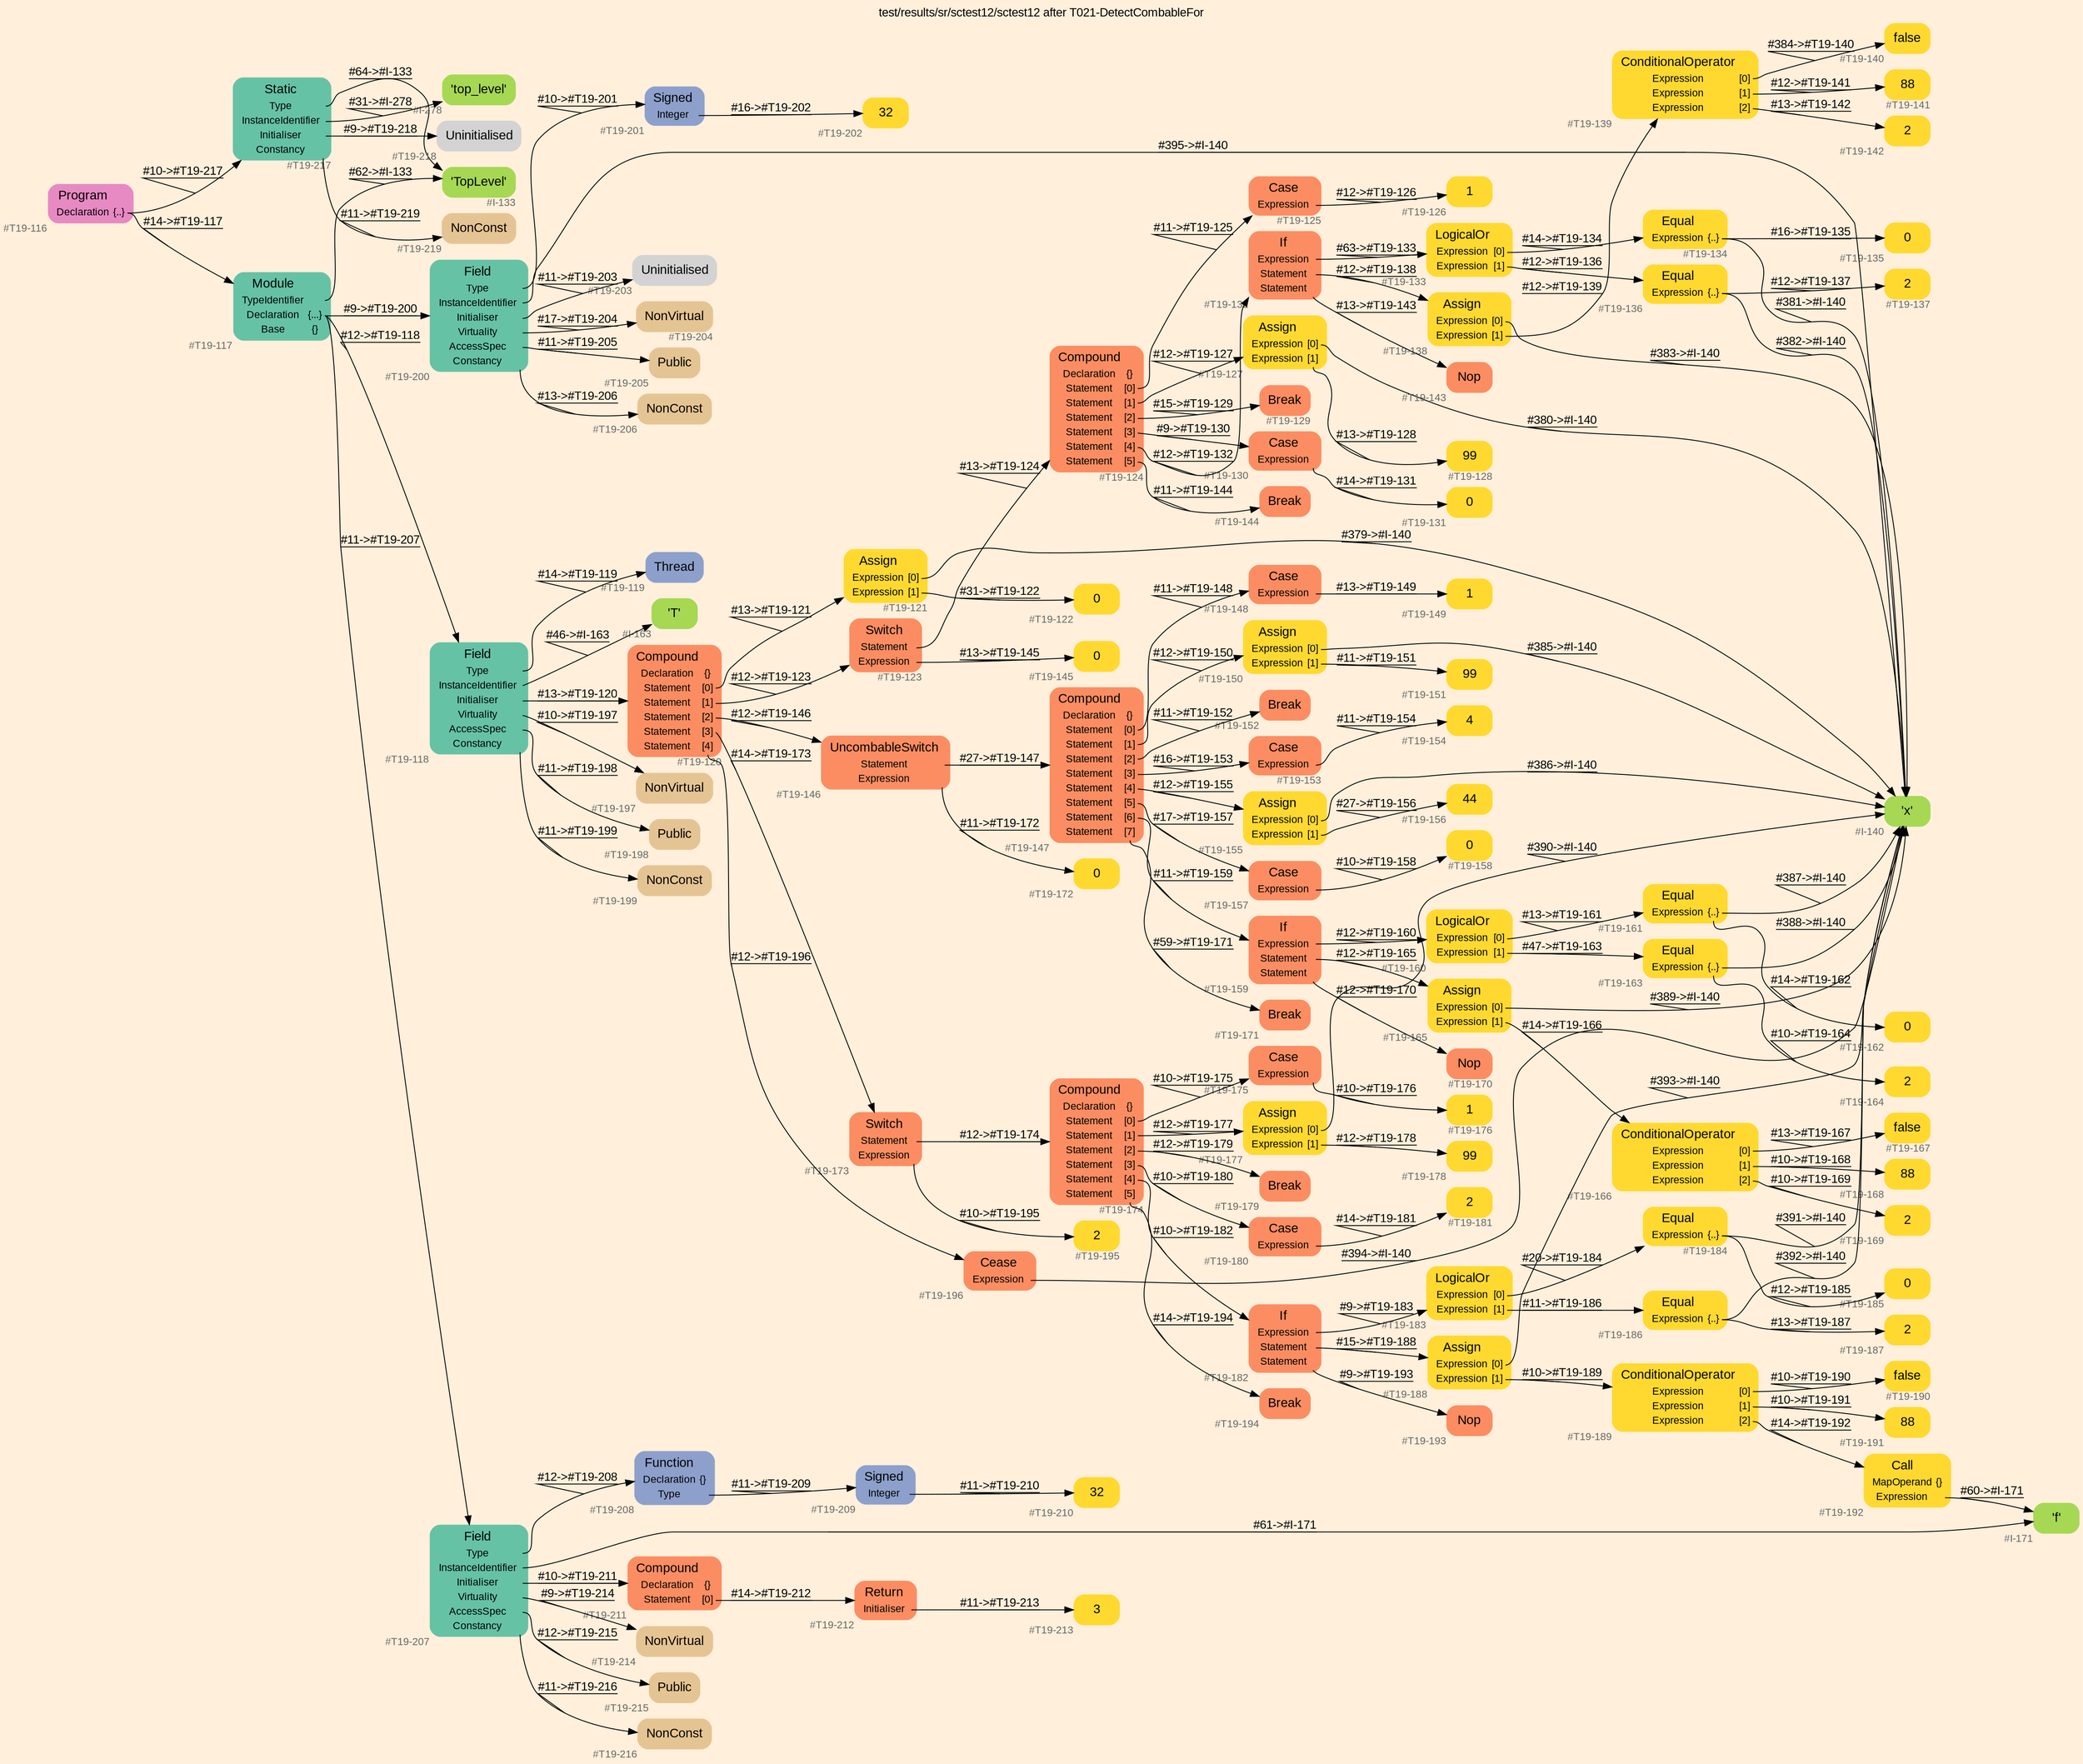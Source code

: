 digraph "test/results/sr/sctest12/sctest12 after T021-DetectCombableFor" {
label = "test/results/sr/sctest12/sctest12 after T021-DetectCombableFor"
labelloc = t
graph [
    rankdir = "LR"
    ranksep = 0.3
    bgcolor = antiquewhite1
    color = black
    fontcolor = black
    fontname = "Arial"
];
node [
    fontname = "Arial"
];
edge [
    fontname = "Arial"
];

// -------------------- node figure --------------------
// -------- block #T19-116 ----------
"#T19-116" [
    fillcolor = "/set28/4"
    xlabel = "#T19-116"
    fontsize = "12"
    fontcolor = grey40
    shape = "plaintext"
    label = <<TABLE BORDER="0" CELLBORDER="0" CELLSPACING="0">
     <TR><TD><FONT COLOR="black" POINT-SIZE="15">Program</FONT></TD></TR>
     <TR><TD><FONT COLOR="black" POINT-SIZE="12">Declaration</FONT></TD><TD PORT="port0"><FONT COLOR="black" POINT-SIZE="12">{..}</FONT></TD></TR>
    </TABLE>>
    style = "rounded,filled"
];

// -------- block #T19-117 ----------
"#T19-117" [
    fillcolor = "/set28/1"
    xlabel = "#T19-117"
    fontsize = "12"
    fontcolor = grey40
    shape = "plaintext"
    label = <<TABLE BORDER="0" CELLBORDER="0" CELLSPACING="0">
     <TR><TD><FONT COLOR="black" POINT-SIZE="15">Module</FONT></TD></TR>
     <TR><TD><FONT COLOR="black" POINT-SIZE="12">TypeIdentifier</FONT></TD><TD PORT="port0"></TD></TR>
     <TR><TD><FONT COLOR="black" POINT-SIZE="12">Declaration</FONT></TD><TD PORT="port1"><FONT COLOR="black" POINT-SIZE="12">{...}</FONT></TD></TR>
     <TR><TD><FONT COLOR="black" POINT-SIZE="12">Base</FONT></TD><TD PORT="port2"><FONT COLOR="black" POINT-SIZE="12">{}</FONT></TD></TR>
    </TABLE>>
    style = "rounded,filled"
];

// -------- block #I-133 ----------
"#I-133" [
    fillcolor = "/set28/5"
    xlabel = "#I-133"
    fontsize = "12"
    fontcolor = grey40
    shape = "plaintext"
    label = <<TABLE BORDER="0" CELLBORDER="0" CELLSPACING="0">
     <TR><TD><FONT COLOR="black" POINT-SIZE="15">'TopLevel'</FONT></TD></TR>
    </TABLE>>
    style = "rounded,filled"
];

// -------- block #T19-118 ----------
"#T19-118" [
    fillcolor = "/set28/1"
    xlabel = "#T19-118"
    fontsize = "12"
    fontcolor = grey40
    shape = "plaintext"
    label = <<TABLE BORDER="0" CELLBORDER="0" CELLSPACING="0">
     <TR><TD><FONT COLOR="black" POINT-SIZE="15">Field</FONT></TD></TR>
     <TR><TD><FONT COLOR="black" POINT-SIZE="12">Type</FONT></TD><TD PORT="port0"></TD></TR>
     <TR><TD><FONT COLOR="black" POINT-SIZE="12">InstanceIdentifier</FONT></TD><TD PORT="port1"></TD></TR>
     <TR><TD><FONT COLOR="black" POINT-SIZE="12">Initialiser</FONT></TD><TD PORT="port2"></TD></TR>
     <TR><TD><FONT COLOR="black" POINT-SIZE="12">Virtuality</FONT></TD><TD PORT="port3"></TD></TR>
     <TR><TD><FONT COLOR="black" POINT-SIZE="12">AccessSpec</FONT></TD><TD PORT="port4"></TD></TR>
     <TR><TD><FONT COLOR="black" POINT-SIZE="12">Constancy</FONT></TD><TD PORT="port5"></TD></TR>
    </TABLE>>
    style = "rounded,filled"
];

// -------- block #T19-119 ----------
"#T19-119" [
    fillcolor = "/set28/3"
    xlabel = "#T19-119"
    fontsize = "12"
    fontcolor = grey40
    shape = "plaintext"
    label = <<TABLE BORDER="0" CELLBORDER="0" CELLSPACING="0">
     <TR><TD><FONT COLOR="black" POINT-SIZE="15">Thread</FONT></TD></TR>
    </TABLE>>
    style = "rounded,filled"
];

// -------- block #I-163 ----------
"#I-163" [
    fillcolor = "/set28/5"
    xlabel = "#I-163"
    fontsize = "12"
    fontcolor = grey40
    shape = "plaintext"
    label = <<TABLE BORDER="0" CELLBORDER="0" CELLSPACING="0">
     <TR><TD><FONT COLOR="black" POINT-SIZE="15">'T'</FONT></TD></TR>
    </TABLE>>
    style = "rounded,filled"
];

// -------- block #T19-120 ----------
"#T19-120" [
    fillcolor = "/set28/2"
    xlabel = "#T19-120"
    fontsize = "12"
    fontcolor = grey40
    shape = "plaintext"
    label = <<TABLE BORDER="0" CELLBORDER="0" CELLSPACING="0">
     <TR><TD><FONT COLOR="black" POINT-SIZE="15">Compound</FONT></TD></TR>
     <TR><TD><FONT COLOR="black" POINT-SIZE="12">Declaration</FONT></TD><TD PORT="port0"><FONT COLOR="black" POINT-SIZE="12">{}</FONT></TD></TR>
     <TR><TD><FONT COLOR="black" POINT-SIZE="12">Statement</FONT></TD><TD PORT="port1"><FONT COLOR="black" POINT-SIZE="12">[0]</FONT></TD></TR>
     <TR><TD><FONT COLOR="black" POINT-SIZE="12">Statement</FONT></TD><TD PORT="port2"><FONT COLOR="black" POINT-SIZE="12">[1]</FONT></TD></TR>
     <TR><TD><FONT COLOR="black" POINT-SIZE="12">Statement</FONT></TD><TD PORT="port3"><FONT COLOR="black" POINT-SIZE="12">[2]</FONT></TD></TR>
     <TR><TD><FONT COLOR="black" POINT-SIZE="12">Statement</FONT></TD><TD PORT="port4"><FONT COLOR="black" POINT-SIZE="12">[3]</FONT></TD></TR>
     <TR><TD><FONT COLOR="black" POINT-SIZE="12">Statement</FONT></TD><TD PORT="port5"><FONT COLOR="black" POINT-SIZE="12">[4]</FONT></TD></TR>
    </TABLE>>
    style = "rounded,filled"
];

// -------- block #T19-121 ----------
"#T19-121" [
    fillcolor = "/set28/6"
    xlabel = "#T19-121"
    fontsize = "12"
    fontcolor = grey40
    shape = "plaintext"
    label = <<TABLE BORDER="0" CELLBORDER="0" CELLSPACING="0">
     <TR><TD><FONT COLOR="black" POINT-SIZE="15">Assign</FONT></TD></TR>
     <TR><TD><FONT COLOR="black" POINT-SIZE="12">Expression</FONT></TD><TD PORT="port0"><FONT COLOR="black" POINT-SIZE="12">[0]</FONT></TD></TR>
     <TR><TD><FONT COLOR="black" POINT-SIZE="12">Expression</FONT></TD><TD PORT="port1"><FONT COLOR="black" POINT-SIZE="12">[1]</FONT></TD></TR>
    </TABLE>>
    style = "rounded,filled"
];

// -------- block #I-140 ----------
"#I-140" [
    fillcolor = "/set28/5"
    xlabel = "#I-140"
    fontsize = "12"
    fontcolor = grey40
    shape = "plaintext"
    label = <<TABLE BORDER="0" CELLBORDER="0" CELLSPACING="0">
     <TR><TD><FONT COLOR="black" POINT-SIZE="15">'x'</FONT></TD></TR>
    </TABLE>>
    style = "rounded,filled"
];

// -------- block #T19-122 ----------
"#T19-122" [
    fillcolor = "/set28/6"
    xlabel = "#T19-122"
    fontsize = "12"
    fontcolor = grey40
    shape = "plaintext"
    label = <<TABLE BORDER="0" CELLBORDER="0" CELLSPACING="0">
     <TR><TD><FONT COLOR="black" POINT-SIZE="15">0</FONT></TD></TR>
    </TABLE>>
    style = "rounded,filled"
];

// -------- block #T19-123 ----------
"#T19-123" [
    fillcolor = "/set28/2"
    xlabel = "#T19-123"
    fontsize = "12"
    fontcolor = grey40
    shape = "plaintext"
    label = <<TABLE BORDER="0" CELLBORDER="0" CELLSPACING="0">
     <TR><TD><FONT COLOR="black" POINT-SIZE="15">Switch</FONT></TD></TR>
     <TR><TD><FONT COLOR="black" POINT-SIZE="12">Statement</FONT></TD><TD PORT="port0"></TD></TR>
     <TR><TD><FONT COLOR="black" POINT-SIZE="12">Expression</FONT></TD><TD PORT="port1"></TD></TR>
    </TABLE>>
    style = "rounded,filled"
];

// -------- block #T19-124 ----------
"#T19-124" [
    fillcolor = "/set28/2"
    xlabel = "#T19-124"
    fontsize = "12"
    fontcolor = grey40
    shape = "plaintext"
    label = <<TABLE BORDER="0" CELLBORDER="0" CELLSPACING="0">
     <TR><TD><FONT COLOR="black" POINT-SIZE="15">Compound</FONT></TD></TR>
     <TR><TD><FONT COLOR="black" POINT-SIZE="12">Declaration</FONT></TD><TD PORT="port0"><FONT COLOR="black" POINT-SIZE="12">{}</FONT></TD></TR>
     <TR><TD><FONT COLOR="black" POINT-SIZE="12">Statement</FONT></TD><TD PORT="port1"><FONT COLOR="black" POINT-SIZE="12">[0]</FONT></TD></TR>
     <TR><TD><FONT COLOR="black" POINT-SIZE="12">Statement</FONT></TD><TD PORT="port2"><FONT COLOR="black" POINT-SIZE="12">[1]</FONT></TD></TR>
     <TR><TD><FONT COLOR="black" POINT-SIZE="12">Statement</FONT></TD><TD PORT="port3"><FONT COLOR="black" POINT-SIZE="12">[2]</FONT></TD></TR>
     <TR><TD><FONT COLOR="black" POINT-SIZE="12">Statement</FONT></TD><TD PORT="port4"><FONT COLOR="black" POINT-SIZE="12">[3]</FONT></TD></TR>
     <TR><TD><FONT COLOR="black" POINT-SIZE="12">Statement</FONT></TD><TD PORT="port5"><FONT COLOR="black" POINT-SIZE="12">[4]</FONT></TD></TR>
     <TR><TD><FONT COLOR="black" POINT-SIZE="12">Statement</FONT></TD><TD PORT="port6"><FONT COLOR="black" POINT-SIZE="12">[5]</FONT></TD></TR>
    </TABLE>>
    style = "rounded,filled"
];

// -------- block #T19-125 ----------
"#T19-125" [
    fillcolor = "/set28/2"
    xlabel = "#T19-125"
    fontsize = "12"
    fontcolor = grey40
    shape = "plaintext"
    label = <<TABLE BORDER="0" CELLBORDER="0" CELLSPACING="0">
     <TR><TD><FONT COLOR="black" POINT-SIZE="15">Case</FONT></TD></TR>
     <TR><TD><FONT COLOR="black" POINT-SIZE="12">Expression</FONT></TD><TD PORT="port0"></TD></TR>
    </TABLE>>
    style = "rounded,filled"
];

// -------- block #T19-126 ----------
"#T19-126" [
    fillcolor = "/set28/6"
    xlabel = "#T19-126"
    fontsize = "12"
    fontcolor = grey40
    shape = "plaintext"
    label = <<TABLE BORDER="0" CELLBORDER="0" CELLSPACING="0">
     <TR><TD><FONT COLOR="black" POINT-SIZE="15">1</FONT></TD></TR>
    </TABLE>>
    style = "rounded,filled"
];

// -------- block #T19-127 ----------
"#T19-127" [
    fillcolor = "/set28/6"
    xlabel = "#T19-127"
    fontsize = "12"
    fontcolor = grey40
    shape = "plaintext"
    label = <<TABLE BORDER="0" CELLBORDER="0" CELLSPACING="0">
     <TR><TD><FONT COLOR="black" POINT-SIZE="15">Assign</FONT></TD></TR>
     <TR><TD><FONT COLOR="black" POINT-SIZE="12">Expression</FONT></TD><TD PORT="port0"><FONT COLOR="black" POINT-SIZE="12">[0]</FONT></TD></TR>
     <TR><TD><FONT COLOR="black" POINT-SIZE="12">Expression</FONT></TD><TD PORT="port1"><FONT COLOR="black" POINT-SIZE="12">[1]</FONT></TD></TR>
    </TABLE>>
    style = "rounded,filled"
];

// -------- block #T19-128 ----------
"#T19-128" [
    fillcolor = "/set28/6"
    xlabel = "#T19-128"
    fontsize = "12"
    fontcolor = grey40
    shape = "plaintext"
    label = <<TABLE BORDER="0" CELLBORDER="0" CELLSPACING="0">
     <TR><TD><FONT COLOR="black" POINT-SIZE="15">99</FONT></TD></TR>
    </TABLE>>
    style = "rounded,filled"
];

// -------- block #T19-129 ----------
"#T19-129" [
    fillcolor = "/set28/2"
    xlabel = "#T19-129"
    fontsize = "12"
    fontcolor = grey40
    shape = "plaintext"
    label = <<TABLE BORDER="0" CELLBORDER="0" CELLSPACING="0">
     <TR><TD><FONT COLOR="black" POINT-SIZE="15">Break</FONT></TD></TR>
    </TABLE>>
    style = "rounded,filled"
];

// -------- block #T19-130 ----------
"#T19-130" [
    fillcolor = "/set28/2"
    xlabel = "#T19-130"
    fontsize = "12"
    fontcolor = grey40
    shape = "plaintext"
    label = <<TABLE BORDER="0" CELLBORDER="0" CELLSPACING="0">
     <TR><TD><FONT COLOR="black" POINT-SIZE="15">Case</FONT></TD></TR>
     <TR><TD><FONT COLOR="black" POINT-SIZE="12">Expression</FONT></TD><TD PORT="port0"></TD></TR>
    </TABLE>>
    style = "rounded,filled"
];

// -------- block #T19-131 ----------
"#T19-131" [
    fillcolor = "/set28/6"
    xlabel = "#T19-131"
    fontsize = "12"
    fontcolor = grey40
    shape = "plaintext"
    label = <<TABLE BORDER="0" CELLBORDER="0" CELLSPACING="0">
     <TR><TD><FONT COLOR="black" POINT-SIZE="15">0</FONT></TD></TR>
    </TABLE>>
    style = "rounded,filled"
];

// -------- block #T19-132 ----------
"#T19-132" [
    fillcolor = "/set28/2"
    xlabel = "#T19-132"
    fontsize = "12"
    fontcolor = grey40
    shape = "plaintext"
    label = <<TABLE BORDER="0" CELLBORDER="0" CELLSPACING="0">
     <TR><TD><FONT COLOR="black" POINT-SIZE="15">If</FONT></TD></TR>
     <TR><TD><FONT COLOR="black" POINT-SIZE="12">Expression</FONT></TD><TD PORT="port0"></TD></TR>
     <TR><TD><FONT COLOR="black" POINT-SIZE="12">Statement</FONT></TD><TD PORT="port1"></TD></TR>
     <TR><TD><FONT COLOR="black" POINT-SIZE="12">Statement</FONT></TD><TD PORT="port2"></TD></TR>
    </TABLE>>
    style = "rounded,filled"
];

// -------- block #T19-133 ----------
"#T19-133" [
    fillcolor = "/set28/6"
    xlabel = "#T19-133"
    fontsize = "12"
    fontcolor = grey40
    shape = "plaintext"
    label = <<TABLE BORDER="0" CELLBORDER="0" CELLSPACING="0">
     <TR><TD><FONT COLOR="black" POINT-SIZE="15">LogicalOr</FONT></TD></TR>
     <TR><TD><FONT COLOR="black" POINT-SIZE="12">Expression</FONT></TD><TD PORT="port0"><FONT COLOR="black" POINT-SIZE="12">[0]</FONT></TD></TR>
     <TR><TD><FONT COLOR="black" POINT-SIZE="12">Expression</FONT></TD><TD PORT="port1"><FONT COLOR="black" POINT-SIZE="12">[1]</FONT></TD></TR>
    </TABLE>>
    style = "rounded,filled"
];

// -------- block #T19-134 ----------
"#T19-134" [
    fillcolor = "/set28/6"
    xlabel = "#T19-134"
    fontsize = "12"
    fontcolor = grey40
    shape = "plaintext"
    label = <<TABLE BORDER="0" CELLBORDER="0" CELLSPACING="0">
     <TR><TD><FONT COLOR="black" POINT-SIZE="15">Equal</FONT></TD></TR>
     <TR><TD><FONT COLOR="black" POINT-SIZE="12">Expression</FONT></TD><TD PORT="port0"><FONT COLOR="black" POINT-SIZE="12">{..}</FONT></TD></TR>
    </TABLE>>
    style = "rounded,filled"
];

// -------- block #T19-135 ----------
"#T19-135" [
    fillcolor = "/set28/6"
    xlabel = "#T19-135"
    fontsize = "12"
    fontcolor = grey40
    shape = "plaintext"
    label = <<TABLE BORDER="0" CELLBORDER="0" CELLSPACING="0">
     <TR><TD><FONT COLOR="black" POINT-SIZE="15">0</FONT></TD></TR>
    </TABLE>>
    style = "rounded,filled"
];

// -------- block #T19-136 ----------
"#T19-136" [
    fillcolor = "/set28/6"
    xlabel = "#T19-136"
    fontsize = "12"
    fontcolor = grey40
    shape = "plaintext"
    label = <<TABLE BORDER="0" CELLBORDER="0" CELLSPACING="0">
     <TR><TD><FONT COLOR="black" POINT-SIZE="15">Equal</FONT></TD></TR>
     <TR><TD><FONT COLOR="black" POINT-SIZE="12">Expression</FONT></TD><TD PORT="port0"><FONT COLOR="black" POINT-SIZE="12">{..}</FONT></TD></TR>
    </TABLE>>
    style = "rounded,filled"
];

// -------- block #T19-137 ----------
"#T19-137" [
    fillcolor = "/set28/6"
    xlabel = "#T19-137"
    fontsize = "12"
    fontcolor = grey40
    shape = "plaintext"
    label = <<TABLE BORDER="0" CELLBORDER="0" CELLSPACING="0">
     <TR><TD><FONT COLOR="black" POINT-SIZE="15">2</FONT></TD></TR>
    </TABLE>>
    style = "rounded,filled"
];

// -------- block #T19-138 ----------
"#T19-138" [
    fillcolor = "/set28/6"
    xlabel = "#T19-138"
    fontsize = "12"
    fontcolor = grey40
    shape = "plaintext"
    label = <<TABLE BORDER="0" CELLBORDER="0" CELLSPACING="0">
     <TR><TD><FONT COLOR="black" POINT-SIZE="15">Assign</FONT></TD></TR>
     <TR><TD><FONT COLOR="black" POINT-SIZE="12">Expression</FONT></TD><TD PORT="port0"><FONT COLOR="black" POINT-SIZE="12">[0]</FONT></TD></TR>
     <TR><TD><FONT COLOR="black" POINT-SIZE="12">Expression</FONT></TD><TD PORT="port1"><FONT COLOR="black" POINT-SIZE="12">[1]</FONT></TD></TR>
    </TABLE>>
    style = "rounded,filled"
];

// -------- block #T19-139 ----------
"#T19-139" [
    fillcolor = "/set28/6"
    xlabel = "#T19-139"
    fontsize = "12"
    fontcolor = grey40
    shape = "plaintext"
    label = <<TABLE BORDER="0" CELLBORDER="0" CELLSPACING="0">
     <TR><TD><FONT COLOR="black" POINT-SIZE="15">ConditionalOperator</FONT></TD></TR>
     <TR><TD><FONT COLOR="black" POINT-SIZE="12">Expression</FONT></TD><TD PORT="port0"><FONT COLOR="black" POINT-SIZE="12">[0]</FONT></TD></TR>
     <TR><TD><FONT COLOR="black" POINT-SIZE="12">Expression</FONT></TD><TD PORT="port1"><FONT COLOR="black" POINT-SIZE="12">[1]</FONT></TD></TR>
     <TR><TD><FONT COLOR="black" POINT-SIZE="12">Expression</FONT></TD><TD PORT="port2"><FONT COLOR="black" POINT-SIZE="12">[2]</FONT></TD></TR>
    </TABLE>>
    style = "rounded,filled"
];

// -------- block #T19-140 ----------
"#T19-140" [
    fillcolor = "/set28/6"
    xlabel = "#T19-140"
    fontsize = "12"
    fontcolor = grey40
    shape = "plaintext"
    label = <<TABLE BORDER="0" CELLBORDER="0" CELLSPACING="0">
     <TR><TD><FONT COLOR="black" POINT-SIZE="15">false</FONT></TD></TR>
    </TABLE>>
    style = "rounded,filled"
];

// -------- block #T19-141 ----------
"#T19-141" [
    fillcolor = "/set28/6"
    xlabel = "#T19-141"
    fontsize = "12"
    fontcolor = grey40
    shape = "plaintext"
    label = <<TABLE BORDER="0" CELLBORDER="0" CELLSPACING="0">
     <TR><TD><FONT COLOR="black" POINT-SIZE="15">88</FONT></TD></TR>
    </TABLE>>
    style = "rounded,filled"
];

// -------- block #T19-142 ----------
"#T19-142" [
    fillcolor = "/set28/6"
    xlabel = "#T19-142"
    fontsize = "12"
    fontcolor = grey40
    shape = "plaintext"
    label = <<TABLE BORDER="0" CELLBORDER="0" CELLSPACING="0">
     <TR><TD><FONT COLOR="black" POINT-SIZE="15">2</FONT></TD></TR>
    </TABLE>>
    style = "rounded,filled"
];

// -------- block #T19-143 ----------
"#T19-143" [
    fillcolor = "/set28/2"
    xlabel = "#T19-143"
    fontsize = "12"
    fontcolor = grey40
    shape = "plaintext"
    label = <<TABLE BORDER="0" CELLBORDER="0" CELLSPACING="0">
     <TR><TD><FONT COLOR="black" POINT-SIZE="15">Nop</FONT></TD></TR>
    </TABLE>>
    style = "rounded,filled"
];

// -------- block #T19-144 ----------
"#T19-144" [
    fillcolor = "/set28/2"
    xlabel = "#T19-144"
    fontsize = "12"
    fontcolor = grey40
    shape = "plaintext"
    label = <<TABLE BORDER="0" CELLBORDER="0" CELLSPACING="0">
     <TR><TD><FONT COLOR="black" POINT-SIZE="15">Break</FONT></TD></TR>
    </TABLE>>
    style = "rounded,filled"
];

// -------- block #T19-145 ----------
"#T19-145" [
    fillcolor = "/set28/6"
    xlabel = "#T19-145"
    fontsize = "12"
    fontcolor = grey40
    shape = "plaintext"
    label = <<TABLE BORDER="0" CELLBORDER="0" CELLSPACING="0">
     <TR><TD><FONT COLOR="black" POINT-SIZE="15">0</FONT></TD></TR>
    </TABLE>>
    style = "rounded,filled"
];

// -------- block #T19-146 ----------
"#T19-146" [
    fillcolor = "/set28/2"
    xlabel = "#T19-146"
    fontsize = "12"
    fontcolor = grey40
    shape = "plaintext"
    label = <<TABLE BORDER="0" CELLBORDER="0" CELLSPACING="0">
     <TR><TD><FONT COLOR="black" POINT-SIZE="15">UncombableSwitch</FONT></TD></TR>
     <TR><TD><FONT COLOR="black" POINT-SIZE="12">Statement</FONT></TD><TD PORT="port0"></TD></TR>
     <TR><TD><FONT COLOR="black" POINT-SIZE="12">Expression</FONT></TD><TD PORT="port1"></TD></TR>
    </TABLE>>
    style = "rounded,filled"
];

// -------- block #T19-147 ----------
"#T19-147" [
    fillcolor = "/set28/2"
    xlabel = "#T19-147"
    fontsize = "12"
    fontcolor = grey40
    shape = "plaintext"
    label = <<TABLE BORDER="0" CELLBORDER="0" CELLSPACING="0">
     <TR><TD><FONT COLOR="black" POINT-SIZE="15">Compound</FONT></TD></TR>
     <TR><TD><FONT COLOR="black" POINT-SIZE="12">Declaration</FONT></TD><TD PORT="port0"><FONT COLOR="black" POINT-SIZE="12">{}</FONT></TD></TR>
     <TR><TD><FONT COLOR="black" POINT-SIZE="12">Statement</FONT></TD><TD PORT="port1"><FONT COLOR="black" POINT-SIZE="12">[0]</FONT></TD></TR>
     <TR><TD><FONT COLOR="black" POINT-SIZE="12">Statement</FONT></TD><TD PORT="port2"><FONT COLOR="black" POINT-SIZE="12">[1]</FONT></TD></TR>
     <TR><TD><FONT COLOR="black" POINT-SIZE="12">Statement</FONT></TD><TD PORT="port3"><FONT COLOR="black" POINT-SIZE="12">[2]</FONT></TD></TR>
     <TR><TD><FONT COLOR="black" POINT-SIZE="12">Statement</FONT></TD><TD PORT="port4"><FONT COLOR="black" POINT-SIZE="12">[3]</FONT></TD></TR>
     <TR><TD><FONT COLOR="black" POINT-SIZE="12">Statement</FONT></TD><TD PORT="port5"><FONT COLOR="black" POINT-SIZE="12">[4]</FONT></TD></TR>
     <TR><TD><FONT COLOR="black" POINT-SIZE="12">Statement</FONT></TD><TD PORT="port6"><FONT COLOR="black" POINT-SIZE="12">[5]</FONT></TD></TR>
     <TR><TD><FONT COLOR="black" POINT-SIZE="12">Statement</FONT></TD><TD PORT="port7"><FONT COLOR="black" POINT-SIZE="12">[6]</FONT></TD></TR>
     <TR><TD><FONT COLOR="black" POINT-SIZE="12">Statement</FONT></TD><TD PORT="port8"><FONT COLOR="black" POINT-SIZE="12">[7]</FONT></TD></TR>
    </TABLE>>
    style = "rounded,filled"
];

// -------- block #T19-148 ----------
"#T19-148" [
    fillcolor = "/set28/2"
    xlabel = "#T19-148"
    fontsize = "12"
    fontcolor = grey40
    shape = "plaintext"
    label = <<TABLE BORDER="0" CELLBORDER="0" CELLSPACING="0">
     <TR><TD><FONT COLOR="black" POINT-SIZE="15">Case</FONT></TD></TR>
     <TR><TD><FONT COLOR="black" POINT-SIZE="12">Expression</FONT></TD><TD PORT="port0"></TD></TR>
    </TABLE>>
    style = "rounded,filled"
];

// -------- block #T19-149 ----------
"#T19-149" [
    fillcolor = "/set28/6"
    xlabel = "#T19-149"
    fontsize = "12"
    fontcolor = grey40
    shape = "plaintext"
    label = <<TABLE BORDER="0" CELLBORDER="0" CELLSPACING="0">
     <TR><TD><FONT COLOR="black" POINT-SIZE="15">1</FONT></TD></TR>
    </TABLE>>
    style = "rounded,filled"
];

// -------- block #T19-150 ----------
"#T19-150" [
    fillcolor = "/set28/6"
    xlabel = "#T19-150"
    fontsize = "12"
    fontcolor = grey40
    shape = "plaintext"
    label = <<TABLE BORDER="0" CELLBORDER="0" CELLSPACING="0">
     <TR><TD><FONT COLOR="black" POINT-SIZE="15">Assign</FONT></TD></TR>
     <TR><TD><FONT COLOR="black" POINT-SIZE="12">Expression</FONT></TD><TD PORT="port0"><FONT COLOR="black" POINT-SIZE="12">[0]</FONT></TD></TR>
     <TR><TD><FONT COLOR="black" POINT-SIZE="12">Expression</FONT></TD><TD PORT="port1"><FONT COLOR="black" POINT-SIZE="12">[1]</FONT></TD></TR>
    </TABLE>>
    style = "rounded,filled"
];

// -------- block #T19-151 ----------
"#T19-151" [
    fillcolor = "/set28/6"
    xlabel = "#T19-151"
    fontsize = "12"
    fontcolor = grey40
    shape = "plaintext"
    label = <<TABLE BORDER="0" CELLBORDER="0" CELLSPACING="0">
     <TR><TD><FONT COLOR="black" POINT-SIZE="15">99</FONT></TD></TR>
    </TABLE>>
    style = "rounded,filled"
];

// -------- block #T19-152 ----------
"#T19-152" [
    fillcolor = "/set28/2"
    xlabel = "#T19-152"
    fontsize = "12"
    fontcolor = grey40
    shape = "plaintext"
    label = <<TABLE BORDER="0" CELLBORDER="0" CELLSPACING="0">
     <TR><TD><FONT COLOR="black" POINT-SIZE="15">Break</FONT></TD></TR>
    </TABLE>>
    style = "rounded,filled"
];

// -------- block #T19-153 ----------
"#T19-153" [
    fillcolor = "/set28/2"
    xlabel = "#T19-153"
    fontsize = "12"
    fontcolor = grey40
    shape = "plaintext"
    label = <<TABLE BORDER="0" CELLBORDER="0" CELLSPACING="0">
     <TR><TD><FONT COLOR="black" POINT-SIZE="15">Case</FONT></TD></TR>
     <TR><TD><FONT COLOR="black" POINT-SIZE="12">Expression</FONT></TD><TD PORT="port0"></TD></TR>
    </TABLE>>
    style = "rounded,filled"
];

// -------- block #T19-154 ----------
"#T19-154" [
    fillcolor = "/set28/6"
    xlabel = "#T19-154"
    fontsize = "12"
    fontcolor = grey40
    shape = "plaintext"
    label = <<TABLE BORDER="0" CELLBORDER="0" CELLSPACING="0">
     <TR><TD><FONT COLOR="black" POINT-SIZE="15">4</FONT></TD></TR>
    </TABLE>>
    style = "rounded,filled"
];

// -------- block #T19-155 ----------
"#T19-155" [
    fillcolor = "/set28/6"
    xlabel = "#T19-155"
    fontsize = "12"
    fontcolor = grey40
    shape = "plaintext"
    label = <<TABLE BORDER="0" CELLBORDER="0" CELLSPACING="0">
     <TR><TD><FONT COLOR="black" POINT-SIZE="15">Assign</FONT></TD></TR>
     <TR><TD><FONT COLOR="black" POINT-SIZE="12">Expression</FONT></TD><TD PORT="port0"><FONT COLOR="black" POINT-SIZE="12">[0]</FONT></TD></TR>
     <TR><TD><FONT COLOR="black" POINT-SIZE="12">Expression</FONT></TD><TD PORT="port1"><FONT COLOR="black" POINT-SIZE="12">[1]</FONT></TD></TR>
    </TABLE>>
    style = "rounded,filled"
];

// -------- block #T19-156 ----------
"#T19-156" [
    fillcolor = "/set28/6"
    xlabel = "#T19-156"
    fontsize = "12"
    fontcolor = grey40
    shape = "plaintext"
    label = <<TABLE BORDER="0" CELLBORDER="0" CELLSPACING="0">
     <TR><TD><FONT COLOR="black" POINT-SIZE="15">44</FONT></TD></TR>
    </TABLE>>
    style = "rounded,filled"
];

// -------- block #T19-157 ----------
"#T19-157" [
    fillcolor = "/set28/2"
    xlabel = "#T19-157"
    fontsize = "12"
    fontcolor = grey40
    shape = "plaintext"
    label = <<TABLE BORDER="0" CELLBORDER="0" CELLSPACING="0">
     <TR><TD><FONT COLOR="black" POINT-SIZE="15">Case</FONT></TD></TR>
     <TR><TD><FONT COLOR="black" POINT-SIZE="12">Expression</FONT></TD><TD PORT="port0"></TD></TR>
    </TABLE>>
    style = "rounded,filled"
];

// -------- block #T19-158 ----------
"#T19-158" [
    fillcolor = "/set28/6"
    xlabel = "#T19-158"
    fontsize = "12"
    fontcolor = grey40
    shape = "plaintext"
    label = <<TABLE BORDER="0" CELLBORDER="0" CELLSPACING="0">
     <TR><TD><FONT COLOR="black" POINT-SIZE="15">0</FONT></TD></TR>
    </TABLE>>
    style = "rounded,filled"
];

// -------- block #T19-159 ----------
"#T19-159" [
    fillcolor = "/set28/2"
    xlabel = "#T19-159"
    fontsize = "12"
    fontcolor = grey40
    shape = "plaintext"
    label = <<TABLE BORDER="0" CELLBORDER="0" CELLSPACING="0">
     <TR><TD><FONT COLOR="black" POINT-SIZE="15">If</FONT></TD></TR>
     <TR><TD><FONT COLOR="black" POINT-SIZE="12">Expression</FONT></TD><TD PORT="port0"></TD></TR>
     <TR><TD><FONT COLOR="black" POINT-SIZE="12">Statement</FONT></TD><TD PORT="port1"></TD></TR>
     <TR><TD><FONT COLOR="black" POINT-SIZE="12">Statement</FONT></TD><TD PORT="port2"></TD></TR>
    </TABLE>>
    style = "rounded,filled"
];

// -------- block #T19-160 ----------
"#T19-160" [
    fillcolor = "/set28/6"
    xlabel = "#T19-160"
    fontsize = "12"
    fontcolor = grey40
    shape = "plaintext"
    label = <<TABLE BORDER="0" CELLBORDER="0" CELLSPACING="0">
     <TR><TD><FONT COLOR="black" POINT-SIZE="15">LogicalOr</FONT></TD></TR>
     <TR><TD><FONT COLOR="black" POINT-SIZE="12">Expression</FONT></TD><TD PORT="port0"><FONT COLOR="black" POINT-SIZE="12">[0]</FONT></TD></TR>
     <TR><TD><FONT COLOR="black" POINT-SIZE="12">Expression</FONT></TD><TD PORT="port1"><FONT COLOR="black" POINT-SIZE="12">[1]</FONT></TD></TR>
    </TABLE>>
    style = "rounded,filled"
];

// -------- block #T19-161 ----------
"#T19-161" [
    fillcolor = "/set28/6"
    xlabel = "#T19-161"
    fontsize = "12"
    fontcolor = grey40
    shape = "plaintext"
    label = <<TABLE BORDER="0" CELLBORDER="0" CELLSPACING="0">
     <TR><TD><FONT COLOR="black" POINT-SIZE="15">Equal</FONT></TD></TR>
     <TR><TD><FONT COLOR="black" POINT-SIZE="12">Expression</FONT></TD><TD PORT="port0"><FONT COLOR="black" POINT-SIZE="12">{..}</FONT></TD></TR>
    </TABLE>>
    style = "rounded,filled"
];

// -------- block #T19-162 ----------
"#T19-162" [
    fillcolor = "/set28/6"
    xlabel = "#T19-162"
    fontsize = "12"
    fontcolor = grey40
    shape = "plaintext"
    label = <<TABLE BORDER="0" CELLBORDER="0" CELLSPACING="0">
     <TR><TD><FONT COLOR="black" POINT-SIZE="15">0</FONT></TD></TR>
    </TABLE>>
    style = "rounded,filled"
];

// -------- block #T19-163 ----------
"#T19-163" [
    fillcolor = "/set28/6"
    xlabel = "#T19-163"
    fontsize = "12"
    fontcolor = grey40
    shape = "plaintext"
    label = <<TABLE BORDER="0" CELLBORDER="0" CELLSPACING="0">
     <TR><TD><FONT COLOR="black" POINT-SIZE="15">Equal</FONT></TD></TR>
     <TR><TD><FONT COLOR="black" POINT-SIZE="12">Expression</FONT></TD><TD PORT="port0"><FONT COLOR="black" POINT-SIZE="12">{..}</FONT></TD></TR>
    </TABLE>>
    style = "rounded,filled"
];

// -------- block #T19-164 ----------
"#T19-164" [
    fillcolor = "/set28/6"
    xlabel = "#T19-164"
    fontsize = "12"
    fontcolor = grey40
    shape = "plaintext"
    label = <<TABLE BORDER="0" CELLBORDER="0" CELLSPACING="0">
     <TR><TD><FONT COLOR="black" POINT-SIZE="15">2</FONT></TD></TR>
    </TABLE>>
    style = "rounded,filled"
];

// -------- block #T19-165 ----------
"#T19-165" [
    fillcolor = "/set28/6"
    xlabel = "#T19-165"
    fontsize = "12"
    fontcolor = grey40
    shape = "plaintext"
    label = <<TABLE BORDER="0" CELLBORDER="0" CELLSPACING="0">
     <TR><TD><FONT COLOR="black" POINT-SIZE="15">Assign</FONT></TD></TR>
     <TR><TD><FONT COLOR="black" POINT-SIZE="12">Expression</FONT></TD><TD PORT="port0"><FONT COLOR="black" POINT-SIZE="12">[0]</FONT></TD></TR>
     <TR><TD><FONT COLOR="black" POINT-SIZE="12">Expression</FONT></TD><TD PORT="port1"><FONT COLOR="black" POINT-SIZE="12">[1]</FONT></TD></TR>
    </TABLE>>
    style = "rounded,filled"
];

// -------- block #T19-166 ----------
"#T19-166" [
    fillcolor = "/set28/6"
    xlabel = "#T19-166"
    fontsize = "12"
    fontcolor = grey40
    shape = "plaintext"
    label = <<TABLE BORDER="0" CELLBORDER="0" CELLSPACING="0">
     <TR><TD><FONT COLOR="black" POINT-SIZE="15">ConditionalOperator</FONT></TD></TR>
     <TR><TD><FONT COLOR="black" POINT-SIZE="12">Expression</FONT></TD><TD PORT="port0"><FONT COLOR="black" POINT-SIZE="12">[0]</FONT></TD></TR>
     <TR><TD><FONT COLOR="black" POINT-SIZE="12">Expression</FONT></TD><TD PORT="port1"><FONT COLOR="black" POINT-SIZE="12">[1]</FONT></TD></TR>
     <TR><TD><FONT COLOR="black" POINT-SIZE="12">Expression</FONT></TD><TD PORT="port2"><FONT COLOR="black" POINT-SIZE="12">[2]</FONT></TD></TR>
    </TABLE>>
    style = "rounded,filled"
];

// -------- block #T19-167 ----------
"#T19-167" [
    fillcolor = "/set28/6"
    xlabel = "#T19-167"
    fontsize = "12"
    fontcolor = grey40
    shape = "plaintext"
    label = <<TABLE BORDER="0" CELLBORDER="0" CELLSPACING="0">
     <TR><TD><FONT COLOR="black" POINT-SIZE="15">false</FONT></TD></TR>
    </TABLE>>
    style = "rounded,filled"
];

// -------- block #T19-168 ----------
"#T19-168" [
    fillcolor = "/set28/6"
    xlabel = "#T19-168"
    fontsize = "12"
    fontcolor = grey40
    shape = "plaintext"
    label = <<TABLE BORDER="0" CELLBORDER="0" CELLSPACING="0">
     <TR><TD><FONT COLOR="black" POINT-SIZE="15">88</FONT></TD></TR>
    </TABLE>>
    style = "rounded,filled"
];

// -------- block #T19-169 ----------
"#T19-169" [
    fillcolor = "/set28/6"
    xlabel = "#T19-169"
    fontsize = "12"
    fontcolor = grey40
    shape = "plaintext"
    label = <<TABLE BORDER="0" CELLBORDER="0" CELLSPACING="0">
     <TR><TD><FONT COLOR="black" POINT-SIZE="15">2</FONT></TD></TR>
    </TABLE>>
    style = "rounded,filled"
];

// -------- block #T19-170 ----------
"#T19-170" [
    fillcolor = "/set28/2"
    xlabel = "#T19-170"
    fontsize = "12"
    fontcolor = grey40
    shape = "plaintext"
    label = <<TABLE BORDER="0" CELLBORDER="0" CELLSPACING="0">
     <TR><TD><FONT COLOR="black" POINT-SIZE="15">Nop</FONT></TD></TR>
    </TABLE>>
    style = "rounded,filled"
];

// -------- block #T19-171 ----------
"#T19-171" [
    fillcolor = "/set28/2"
    xlabel = "#T19-171"
    fontsize = "12"
    fontcolor = grey40
    shape = "plaintext"
    label = <<TABLE BORDER="0" CELLBORDER="0" CELLSPACING="0">
     <TR><TD><FONT COLOR="black" POINT-SIZE="15">Break</FONT></TD></TR>
    </TABLE>>
    style = "rounded,filled"
];

// -------- block #T19-172 ----------
"#T19-172" [
    fillcolor = "/set28/6"
    xlabel = "#T19-172"
    fontsize = "12"
    fontcolor = grey40
    shape = "plaintext"
    label = <<TABLE BORDER="0" CELLBORDER="0" CELLSPACING="0">
     <TR><TD><FONT COLOR="black" POINT-SIZE="15">0</FONT></TD></TR>
    </TABLE>>
    style = "rounded,filled"
];

// -------- block #T19-173 ----------
"#T19-173" [
    fillcolor = "/set28/2"
    xlabel = "#T19-173"
    fontsize = "12"
    fontcolor = grey40
    shape = "plaintext"
    label = <<TABLE BORDER="0" CELLBORDER="0" CELLSPACING="0">
     <TR><TD><FONT COLOR="black" POINT-SIZE="15">Switch</FONT></TD></TR>
     <TR><TD><FONT COLOR="black" POINT-SIZE="12">Statement</FONT></TD><TD PORT="port0"></TD></TR>
     <TR><TD><FONT COLOR="black" POINT-SIZE="12">Expression</FONT></TD><TD PORT="port1"></TD></TR>
    </TABLE>>
    style = "rounded,filled"
];

// -------- block #T19-174 ----------
"#T19-174" [
    fillcolor = "/set28/2"
    xlabel = "#T19-174"
    fontsize = "12"
    fontcolor = grey40
    shape = "plaintext"
    label = <<TABLE BORDER="0" CELLBORDER="0" CELLSPACING="0">
     <TR><TD><FONT COLOR="black" POINT-SIZE="15">Compound</FONT></TD></TR>
     <TR><TD><FONT COLOR="black" POINT-SIZE="12">Declaration</FONT></TD><TD PORT="port0"><FONT COLOR="black" POINT-SIZE="12">{}</FONT></TD></TR>
     <TR><TD><FONT COLOR="black" POINT-SIZE="12">Statement</FONT></TD><TD PORT="port1"><FONT COLOR="black" POINT-SIZE="12">[0]</FONT></TD></TR>
     <TR><TD><FONT COLOR="black" POINT-SIZE="12">Statement</FONT></TD><TD PORT="port2"><FONT COLOR="black" POINT-SIZE="12">[1]</FONT></TD></TR>
     <TR><TD><FONT COLOR="black" POINT-SIZE="12">Statement</FONT></TD><TD PORT="port3"><FONT COLOR="black" POINT-SIZE="12">[2]</FONT></TD></TR>
     <TR><TD><FONT COLOR="black" POINT-SIZE="12">Statement</FONT></TD><TD PORT="port4"><FONT COLOR="black" POINT-SIZE="12">[3]</FONT></TD></TR>
     <TR><TD><FONT COLOR="black" POINT-SIZE="12">Statement</FONT></TD><TD PORT="port5"><FONT COLOR="black" POINT-SIZE="12">[4]</FONT></TD></TR>
     <TR><TD><FONT COLOR="black" POINT-SIZE="12">Statement</FONT></TD><TD PORT="port6"><FONT COLOR="black" POINT-SIZE="12">[5]</FONT></TD></TR>
    </TABLE>>
    style = "rounded,filled"
];

// -------- block #T19-175 ----------
"#T19-175" [
    fillcolor = "/set28/2"
    xlabel = "#T19-175"
    fontsize = "12"
    fontcolor = grey40
    shape = "plaintext"
    label = <<TABLE BORDER="0" CELLBORDER="0" CELLSPACING="0">
     <TR><TD><FONT COLOR="black" POINT-SIZE="15">Case</FONT></TD></TR>
     <TR><TD><FONT COLOR="black" POINT-SIZE="12">Expression</FONT></TD><TD PORT="port0"></TD></TR>
    </TABLE>>
    style = "rounded,filled"
];

// -------- block #T19-176 ----------
"#T19-176" [
    fillcolor = "/set28/6"
    xlabel = "#T19-176"
    fontsize = "12"
    fontcolor = grey40
    shape = "plaintext"
    label = <<TABLE BORDER="0" CELLBORDER="0" CELLSPACING="0">
     <TR><TD><FONT COLOR="black" POINT-SIZE="15">1</FONT></TD></TR>
    </TABLE>>
    style = "rounded,filled"
];

// -------- block #T19-177 ----------
"#T19-177" [
    fillcolor = "/set28/6"
    xlabel = "#T19-177"
    fontsize = "12"
    fontcolor = grey40
    shape = "plaintext"
    label = <<TABLE BORDER="0" CELLBORDER="0" CELLSPACING="0">
     <TR><TD><FONT COLOR="black" POINT-SIZE="15">Assign</FONT></TD></TR>
     <TR><TD><FONT COLOR="black" POINT-SIZE="12">Expression</FONT></TD><TD PORT="port0"><FONT COLOR="black" POINT-SIZE="12">[0]</FONT></TD></TR>
     <TR><TD><FONT COLOR="black" POINT-SIZE="12">Expression</FONT></TD><TD PORT="port1"><FONT COLOR="black" POINT-SIZE="12">[1]</FONT></TD></TR>
    </TABLE>>
    style = "rounded,filled"
];

// -------- block #T19-178 ----------
"#T19-178" [
    fillcolor = "/set28/6"
    xlabel = "#T19-178"
    fontsize = "12"
    fontcolor = grey40
    shape = "plaintext"
    label = <<TABLE BORDER="0" CELLBORDER="0" CELLSPACING="0">
     <TR><TD><FONT COLOR="black" POINT-SIZE="15">99</FONT></TD></TR>
    </TABLE>>
    style = "rounded,filled"
];

// -------- block #T19-179 ----------
"#T19-179" [
    fillcolor = "/set28/2"
    xlabel = "#T19-179"
    fontsize = "12"
    fontcolor = grey40
    shape = "plaintext"
    label = <<TABLE BORDER="0" CELLBORDER="0" CELLSPACING="0">
     <TR><TD><FONT COLOR="black" POINT-SIZE="15">Break</FONT></TD></TR>
    </TABLE>>
    style = "rounded,filled"
];

// -------- block #T19-180 ----------
"#T19-180" [
    fillcolor = "/set28/2"
    xlabel = "#T19-180"
    fontsize = "12"
    fontcolor = grey40
    shape = "plaintext"
    label = <<TABLE BORDER="0" CELLBORDER="0" CELLSPACING="0">
     <TR><TD><FONT COLOR="black" POINT-SIZE="15">Case</FONT></TD></TR>
     <TR><TD><FONT COLOR="black" POINT-SIZE="12">Expression</FONT></TD><TD PORT="port0"></TD></TR>
    </TABLE>>
    style = "rounded,filled"
];

// -------- block #T19-181 ----------
"#T19-181" [
    fillcolor = "/set28/6"
    xlabel = "#T19-181"
    fontsize = "12"
    fontcolor = grey40
    shape = "plaintext"
    label = <<TABLE BORDER="0" CELLBORDER="0" CELLSPACING="0">
     <TR><TD><FONT COLOR="black" POINT-SIZE="15">2</FONT></TD></TR>
    </TABLE>>
    style = "rounded,filled"
];

// -------- block #T19-182 ----------
"#T19-182" [
    fillcolor = "/set28/2"
    xlabel = "#T19-182"
    fontsize = "12"
    fontcolor = grey40
    shape = "plaintext"
    label = <<TABLE BORDER="0" CELLBORDER="0" CELLSPACING="0">
     <TR><TD><FONT COLOR="black" POINT-SIZE="15">If</FONT></TD></TR>
     <TR><TD><FONT COLOR="black" POINT-SIZE="12">Expression</FONT></TD><TD PORT="port0"></TD></TR>
     <TR><TD><FONT COLOR="black" POINT-SIZE="12">Statement</FONT></TD><TD PORT="port1"></TD></TR>
     <TR><TD><FONT COLOR="black" POINT-SIZE="12">Statement</FONT></TD><TD PORT="port2"></TD></TR>
    </TABLE>>
    style = "rounded,filled"
];

// -------- block #T19-183 ----------
"#T19-183" [
    fillcolor = "/set28/6"
    xlabel = "#T19-183"
    fontsize = "12"
    fontcolor = grey40
    shape = "plaintext"
    label = <<TABLE BORDER="0" CELLBORDER="0" CELLSPACING="0">
     <TR><TD><FONT COLOR="black" POINT-SIZE="15">LogicalOr</FONT></TD></TR>
     <TR><TD><FONT COLOR="black" POINT-SIZE="12">Expression</FONT></TD><TD PORT="port0"><FONT COLOR="black" POINT-SIZE="12">[0]</FONT></TD></TR>
     <TR><TD><FONT COLOR="black" POINT-SIZE="12">Expression</FONT></TD><TD PORT="port1"><FONT COLOR="black" POINT-SIZE="12">[1]</FONT></TD></TR>
    </TABLE>>
    style = "rounded,filled"
];

// -------- block #T19-184 ----------
"#T19-184" [
    fillcolor = "/set28/6"
    xlabel = "#T19-184"
    fontsize = "12"
    fontcolor = grey40
    shape = "plaintext"
    label = <<TABLE BORDER="0" CELLBORDER="0" CELLSPACING="0">
     <TR><TD><FONT COLOR="black" POINT-SIZE="15">Equal</FONT></TD></TR>
     <TR><TD><FONT COLOR="black" POINT-SIZE="12">Expression</FONT></TD><TD PORT="port0"><FONT COLOR="black" POINT-SIZE="12">{..}</FONT></TD></TR>
    </TABLE>>
    style = "rounded,filled"
];

// -------- block #T19-185 ----------
"#T19-185" [
    fillcolor = "/set28/6"
    xlabel = "#T19-185"
    fontsize = "12"
    fontcolor = grey40
    shape = "plaintext"
    label = <<TABLE BORDER="0" CELLBORDER="0" CELLSPACING="0">
     <TR><TD><FONT COLOR="black" POINT-SIZE="15">0</FONT></TD></TR>
    </TABLE>>
    style = "rounded,filled"
];

// -------- block #T19-186 ----------
"#T19-186" [
    fillcolor = "/set28/6"
    xlabel = "#T19-186"
    fontsize = "12"
    fontcolor = grey40
    shape = "plaintext"
    label = <<TABLE BORDER="0" CELLBORDER="0" CELLSPACING="0">
     <TR><TD><FONT COLOR="black" POINT-SIZE="15">Equal</FONT></TD></TR>
     <TR><TD><FONT COLOR="black" POINT-SIZE="12">Expression</FONT></TD><TD PORT="port0"><FONT COLOR="black" POINT-SIZE="12">{..}</FONT></TD></TR>
    </TABLE>>
    style = "rounded,filled"
];

// -------- block #T19-187 ----------
"#T19-187" [
    fillcolor = "/set28/6"
    xlabel = "#T19-187"
    fontsize = "12"
    fontcolor = grey40
    shape = "plaintext"
    label = <<TABLE BORDER="0" CELLBORDER="0" CELLSPACING="0">
     <TR><TD><FONT COLOR="black" POINT-SIZE="15">2</FONT></TD></TR>
    </TABLE>>
    style = "rounded,filled"
];

// -------- block #T19-188 ----------
"#T19-188" [
    fillcolor = "/set28/6"
    xlabel = "#T19-188"
    fontsize = "12"
    fontcolor = grey40
    shape = "plaintext"
    label = <<TABLE BORDER="0" CELLBORDER="0" CELLSPACING="0">
     <TR><TD><FONT COLOR="black" POINT-SIZE="15">Assign</FONT></TD></TR>
     <TR><TD><FONT COLOR="black" POINT-SIZE="12">Expression</FONT></TD><TD PORT="port0"><FONT COLOR="black" POINT-SIZE="12">[0]</FONT></TD></TR>
     <TR><TD><FONT COLOR="black" POINT-SIZE="12">Expression</FONT></TD><TD PORT="port1"><FONT COLOR="black" POINT-SIZE="12">[1]</FONT></TD></TR>
    </TABLE>>
    style = "rounded,filled"
];

// -------- block #T19-189 ----------
"#T19-189" [
    fillcolor = "/set28/6"
    xlabel = "#T19-189"
    fontsize = "12"
    fontcolor = grey40
    shape = "plaintext"
    label = <<TABLE BORDER="0" CELLBORDER="0" CELLSPACING="0">
     <TR><TD><FONT COLOR="black" POINT-SIZE="15">ConditionalOperator</FONT></TD></TR>
     <TR><TD><FONT COLOR="black" POINT-SIZE="12">Expression</FONT></TD><TD PORT="port0"><FONT COLOR="black" POINT-SIZE="12">[0]</FONT></TD></TR>
     <TR><TD><FONT COLOR="black" POINT-SIZE="12">Expression</FONT></TD><TD PORT="port1"><FONT COLOR="black" POINT-SIZE="12">[1]</FONT></TD></TR>
     <TR><TD><FONT COLOR="black" POINT-SIZE="12">Expression</FONT></TD><TD PORT="port2"><FONT COLOR="black" POINT-SIZE="12">[2]</FONT></TD></TR>
    </TABLE>>
    style = "rounded,filled"
];

// -------- block #T19-190 ----------
"#T19-190" [
    fillcolor = "/set28/6"
    xlabel = "#T19-190"
    fontsize = "12"
    fontcolor = grey40
    shape = "plaintext"
    label = <<TABLE BORDER="0" CELLBORDER="0" CELLSPACING="0">
     <TR><TD><FONT COLOR="black" POINT-SIZE="15">false</FONT></TD></TR>
    </TABLE>>
    style = "rounded,filled"
];

// -------- block #T19-191 ----------
"#T19-191" [
    fillcolor = "/set28/6"
    xlabel = "#T19-191"
    fontsize = "12"
    fontcolor = grey40
    shape = "plaintext"
    label = <<TABLE BORDER="0" CELLBORDER="0" CELLSPACING="0">
     <TR><TD><FONT COLOR="black" POINT-SIZE="15">88</FONT></TD></TR>
    </TABLE>>
    style = "rounded,filled"
];

// -------- block #T19-192 ----------
"#T19-192" [
    fillcolor = "/set28/6"
    xlabel = "#T19-192"
    fontsize = "12"
    fontcolor = grey40
    shape = "plaintext"
    label = <<TABLE BORDER="0" CELLBORDER="0" CELLSPACING="0">
     <TR><TD><FONT COLOR="black" POINT-SIZE="15">Call</FONT></TD></TR>
     <TR><TD><FONT COLOR="black" POINT-SIZE="12">MapOperand</FONT></TD><TD PORT="port0"><FONT COLOR="black" POINT-SIZE="12">{}</FONT></TD></TR>
     <TR><TD><FONT COLOR="black" POINT-SIZE="12">Expression</FONT></TD><TD PORT="port1"></TD></TR>
    </TABLE>>
    style = "rounded,filled"
];

// -------- block #I-171 ----------
"#I-171" [
    fillcolor = "/set28/5"
    xlabel = "#I-171"
    fontsize = "12"
    fontcolor = grey40
    shape = "plaintext"
    label = <<TABLE BORDER="0" CELLBORDER="0" CELLSPACING="0">
     <TR><TD><FONT COLOR="black" POINT-SIZE="15">'f'</FONT></TD></TR>
    </TABLE>>
    style = "rounded,filled"
];

// -------- block #T19-193 ----------
"#T19-193" [
    fillcolor = "/set28/2"
    xlabel = "#T19-193"
    fontsize = "12"
    fontcolor = grey40
    shape = "plaintext"
    label = <<TABLE BORDER="0" CELLBORDER="0" CELLSPACING="0">
     <TR><TD><FONT COLOR="black" POINT-SIZE="15">Nop</FONT></TD></TR>
    </TABLE>>
    style = "rounded,filled"
];

// -------- block #T19-194 ----------
"#T19-194" [
    fillcolor = "/set28/2"
    xlabel = "#T19-194"
    fontsize = "12"
    fontcolor = grey40
    shape = "plaintext"
    label = <<TABLE BORDER="0" CELLBORDER="0" CELLSPACING="0">
     <TR><TD><FONT COLOR="black" POINT-SIZE="15">Break</FONT></TD></TR>
    </TABLE>>
    style = "rounded,filled"
];

// -------- block #T19-195 ----------
"#T19-195" [
    fillcolor = "/set28/6"
    xlabel = "#T19-195"
    fontsize = "12"
    fontcolor = grey40
    shape = "plaintext"
    label = <<TABLE BORDER="0" CELLBORDER="0" CELLSPACING="0">
     <TR><TD><FONT COLOR="black" POINT-SIZE="15">2</FONT></TD></TR>
    </TABLE>>
    style = "rounded,filled"
];

// -------- block #T19-196 ----------
"#T19-196" [
    fillcolor = "/set28/2"
    xlabel = "#T19-196"
    fontsize = "12"
    fontcolor = grey40
    shape = "plaintext"
    label = <<TABLE BORDER="0" CELLBORDER="0" CELLSPACING="0">
     <TR><TD><FONT COLOR="black" POINT-SIZE="15">Cease</FONT></TD></TR>
     <TR><TD><FONT COLOR="black" POINT-SIZE="12">Expression</FONT></TD><TD PORT="port0"></TD></TR>
    </TABLE>>
    style = "rounded,filled"
];

// -------- block #T19-197 ----------
"#T19-197" [
    fillcolor = "/set28/7"
    xlabel = "#T19-197"
    fontsize = "12"
    fontcolor = grey40
    shape = "plaintext"
    label = <<TABLE BORDER="0" CELLBORDER="0" CELLSPACING="0">
     <TR><TD><FONT COLOR="black" POINT-SIZE="15">NonVirtual</FONT></TD></TR>
    </TABLE>>
    style = "rounded,filled"
];

// -------- block #T19-198 ----------
"#T19-198" [
    fillcolor = "/set28/7"
    xlabel = "#T19-198"
    fontsize = "12"
    fontcolor = grey40
    shape = "plaintext"
    label = <<TABLE BORDER="0" CELLBORDER="0" CELLSPACING="0">
     <TR><TD><FONT COLOR="black" POINT-SIZE="15">Public</FONT></TD></TR>
    </TABLE>>
    style = "rounded,filled"
];

// -------- block #T19-199 ----------
"#T19-199" [
    fillcolor = "/set28/7"
    xlabel = "#T19-199"
    fontsize = "12"
    fontcolor = grey40
    shape = "plaintext"
    label = <<TABLE BORDER="0" CELLBORDER="0" CELLSPACING="0">
     <TR><TD><FONT COLOR="black" POINT-SIZE="15">NonConst</FONT></TD></TR>
    </TABLE>>
    style = "rounded,filled"
];

// -------- block #T19-200 ----------
"#T19-200" [
    fillcolor = "/set28/1"
    xlabel = "#T19-200"
    fontsize = "12"
    fontcolor = grey40
    shape = "plaintext"
    label = <<TABLE BORDER="0" CELLBORDER="0" CELLSPACING="0">
     <TR><TD><FONT COLOR="black" POINT-SIZE="15">Field</FONT></TD></TR>
     <TR><TD><FONT COLOR="black" POINT-SIZE="12">Type</FONT></TD><TD PORT="port0"></TD></TR>
     <TR><TD><FONT COLOR="black" POINT-SIZE="12">InstanceIdentifier</FONT></TD><TD PORT="port1"></TD></TR>
     <TR><TD><FONT COLOR="black" POINT-SIZE="12">Initialiser</FONT></TD><TD PORT="port2"></TD></TR>
     <TR><TD><FONT COLOR="black" POINT-SIZE="12">Virtuality</FONT></TD><TD PORT="port3"></TD></TR>
     <TR><TD><FONT COLOR="black" POINT-SIZE="12">AccessSpec</FONT></TD><TD PORT="port4"></TD></TR>
     <TR><TD><FONT COLOR="black" POINT-SIZE="12">Constancy</FONT></TD><TD PORT="port5"></TD></TR>
    </TABLE>>
    style = "rounded,filled"
];

// -------- block #T19-201 ----------
"#T19-201" [
    fillcolor = "/set28/3"
    xlabel = "#T19-201"
    fontsize = "12"
    fontcolor = grey40
    shape = "plaintext"
    label = <<TABLE BORDER="0" CELLBORDER="0" CELLSPACING="0">
     <TR><TD><FONT COLOR="black" POINT-SIZE="15">Signed</FONT></TD></TR>
     <TR><TD><FONT COLOR="black" POINT-SIZE="12">Integer</FONT></TD><TD PORT="port0"></TD></TR>
    </TABLE>>
    style = "rounded,filled"
];

// -------- block #T19-202 ----------
"#T19-202" [
    fillcolor = "/set28/6"
    xlabel = "#T19-202"
    fontsize = "12"
    fontcolor = grey40
    shape = "plaintext"
    label = <<TABLE BORDER="0" CELLBORDER="0" CELLSPACING="0">
     <TR><TD><FONT COLOR="black" POINT-SIZE="15">32</FONT></TD></TR>
    </TABLE>>
    style = "rounded,filled"
];

// -------- block #T19-203 ----------
"#T19-203" [
    xlabel = "#T19-203"
    fontsize = "12"
    fontcolor = grey40
    shape = "plaintext"
    label = <<TABLE BORDER="0" CELLBORDER="0" CELLSPACING="0">
     <TR><TD><FONT COLOR="black" POINT-SIZE="15">Uninitialised</FONT></TD></TR>
    </TABLE>>
    style = "rounded,filled"
];

// -------- block #T19-204 ----------
"#T19-204" [
    fillcolor = "/set28/7"
    xlabel = "#T19-204"
    fontsize = "12"
    fontcolor = grey40
    shape = "plaintext"
    label = <<TABLE BORDER="0" CELLBORDER="0" CELLSPACING="0">
     <TR><TD><FONT COLOR="black" POINT-SIZE="15">NonVirtual</FONT></TD></TR>
    </TABLE>>
    style = "rounded,filled"
];

// -------- block #T19-205 ----------
"#T19-205" [
    fillcolor = "/set28/7"
    xlabel = "#T19-205"
    fontsize = "12"
    fontcolor = grey40
    shape = "plaintext"
    label = <<TABLE BORDER="0" CELLBORDER="0" CELLSPACING="0">
     <TR><TD><FONT COLOR="black" POINT-SIZE="15">Public</FONT></TD></TR>
    </TABLE>>
    style = "rounded,filled"
];

// -------- block #T19-206 ----------
"#T19-206" [
    fillcolor = "/set28/7"
    xlabel = "#T19-206"
    fontsize = "12"
    fontcolor = grey40
    shape = "plaintext"
    label = <<TABLE BORDER="0" CELLBORDER="0" CELLSPACING="0">
     <TR><TD><FONT COLOR="black" POINT-SIZE="15">NonConst</FONT></TD></TR>
    </TABLE>>
    style = "rounded,filled"
];

// -------- block #T19-207 ----------
"#T19-207" [
    fillcolor = "/set28/1"
    xlabel = "#T19-207"
    fontsize = "12"
    fontcolor = grey40
    shape = "plaintext"
    label = <<TABLE BORDER="0" CELLBORDER="0" CELLSPACING="0">
     <TR><TD><FONT COLOR="black" POINT-SIZE="15">Field</FONT></TD></TR>
     <TR><TD><FONT COLOR="black" POINT-SIZE="12">Type</FONT></TD><TD PORT="port0"></TD></TR>
     <TR><TD><FONT COLOR="black" POINT-SIZE="12">InstanceIdentifier</FONT></TD><TD PORT="port1"></TD></TR>
     <TR><TD><FONT COLOR="black" POINT-SIZE="12">Initialiser</FONT></TD><TD PORT="port2"></TD></TR>
     <TR><TD><FONT COLOR="black" POINT-SIZE="12">Virtuality</FONT></TD><TD PORT="port3"></TD></TR>
     <TR><TD><FONT COLOR="black" POINT-SIZE="12">AccessSpec</FONT></TD><TD PORT="port4"></TD></TR>
     <TR><TD><FONT COLOR="black" POINT-SIZE="12">Constancy</FONT></TD><TD PORT="port5"></TD></TR>
    </TABLE>>
    style = "rounded,filled"
];

// -------- block #T19-208 ----------
"#T19-208" [
    fillcolor = "/set28/3"
    xlabel = "#T19-208"
    fontsize = "12"
    fontcolor = grey40
    shape = "plaintext"
    label = <<TABLE BORDER="0" CELLBORDER="0" CELLSPACING="0">
     <TR><TD><FONT COLOR="black" POINT-SIZE="15">Function</FONT></TD></TR>
     <TR><TD><FONT COLOR="black" POINT-SIZE="12">Declaration</FONT></TD><TD PORT="port0"><FONT COLOR="black" POINT-SIZE="12">{}</FONT></TD></TR>
     <TR><TD><FONT COLOR="black" POINT-SIZE="12">Type</FONT></TD><TD PORT="port1"></TD></TR>
    </TABLE>>
    style = "rounded,filled"
];

// -------- block #T19-209 ----------
"#T19-209" [
    fillcolor = "/set28/3"
    xlabel = "#T19-209"
    fontsize = "12"
    fontcolor = grey40
    shape = "plaintext"
    label = <<TABLE BORDER="0" CELLBORDER="0" CELLSPACING="0">
     <TR><TD><FONT COLOR="black" POINT-SIZE="15">Signed</FONT></TD></TR>
     <TR><TD><FONT COLOR="black" POINT-SIZE="12">Integer</FONT></TD><TD PORT="port0"></TD></TR>
    </TABLE>>
    style = "rounded,filled"
];

// -------- block #T19-210 ----------
"#T19-210" [
    fillcolor = "/set28/6"
    xlabel = "#T19-210"
    fontsize = "12"
    fontcolor = grey40
    shape = "plaintext"
    label = <<TABLE BORDER="0" CELLBORDER="0" CELLSPACING="0">
     <TR><TD><FONT COLOR="black" POINT-SIZE="15">32</FONT></TD></TR>
    </TABLE>>
    style = "rounded,filled"
];

// -------- block #T19-211 ----------
"#T19-211" [
    fillcolor = "/set28/2"
    xlabel = "#T19-211"
    fontsize = "12"
    fontcolor = grey40
    shape = "plaintext"
    label = <<TABLE BORDER="0" CELLBORDER="0" CELLSPACING="0">
     <TR><TD><FONT COLOR="black" POINT-SIZE="15">Compound</FONT></TD></TR>
     <TR><TD><FONT COLOR="black" POINT-SIZE="12">Declaration</FONT></TD><TD PORT="port0"><FONT COLOR="black" POINT-SIZE="12">{}</FONT></TD></TR>
     <TR><TD><FONT COLOR="black" POINT-SIZE="12">Statement</FONT></TD><TD PORT="port1"><FONT COLOR="black" POINT-SIZE="12">[0]</FONT></TD></TR>
    </TABLE>>
    style = "rounded,filled"
];

// -------- block #T19-212 ----------
"#T19-212" [
    fillcolor = "/set28/2"
    xlabel = "#T19-212"
    fontsize = "12"
    fontcolor = grey40
    shape = "plaintext"
    label = <<TABLE BORDER="0" CELLBORDER="0" CELLSPACING="0">
     <TR><TD><FONT COLOR="black" POINT-SIZE="15">Return</FONT></TD></TR>
     <TR><TD><FONT COLOR="black" POINT-SIZE="12">Initialiser</FONT></TD><TD PORT="port0"></TD></TR>
    </TABLE>>
    style = "rounded,filled"
];

// -------- block #T19-213 ----------
"#T19-213" [
    fillcolor = "/set28/6"
    xlabel = "#T19-213"
    fontsize = "12"
    fontcolor = grey40
    shape = "plaintext"
    label = <<TABLE BORDER="0" CELLBORDER="0" CELLSPACING="0">
     <TR><TD><FONT COLOR="black" POINT-SIZE="15">3</FONT></TD></TR>
    </TABLE>>
    style = "rounded,filled"
];

// -------- block #T19-214 ----------
"#T19-214" [
    fillcolor = "/set28/7"
    xlabel = "#T19-214"
    fontsize = "12"
    fontcolor = grey40
    shape = "plaintext"
    label = <<TABLE BORDER="0" CELLBORDER="0" CELLSPACING="0">
     <TR><TD><FONT COLOR="black" POINT-SIZE="15">NonVirtual</FONT></TD></TR>
    </TABLE>>
    style = "rounded,filled"
];

// -------- block #T19-215 ----------
"#T19-215" [
    fillcolor = "/set28/7"
    xlabel = "#T19-215"
    fontsize = "12"
    fontcolor = grey40
    shape = "plaintext"
    label = <<TABLE BORDER="0" CELLBORDER="0" CELLSPACING="0">
     <TR><TD><FONT COLOR="black" POINT-SIZE="15">Public</FONT></TD></TR>
    </TABLE>>
    style = "rounded,filled"
];

// -------- block #T19-216 ----------
"#T19-216" [
    fillcolor = "/set28/7"
    xlabel = "#T19-216"
    fontsize = "12"
    fontcolor = grey40
    shape = "plaintext"
    label = <<TABLE BORDER="0" CELLBORDER="0" CELLSPACING="0">
     <TR><TD><FONT COLOR="black" POINT-SIZE="15">NonConst</FONT></TD></TR>
    </TABLE>>
    style = "rounded,filled"
];

// -------- block #T19-217 ----------
"#T19-217" [
    fillcolor = "/set28/1"
    xlabel = "#T19-217"
    fontsize = "12"
    fontcolor = grey40
    shape = "plaintext"
    label = <<TABLE BORDER="0" CELLBORDER="0" CELLSPACING="0">
     <TR><TD><FONT COLOR="black" POINT-SIZE="15">Static</FONT></TD></TR>
     <TR><TD><FONT COLOR="black" POINT-SIZE="12">Type</FONT></TD><TD PORT="port0"></TD></TR>
     <TR><TD><FONT COLOR="black" POINT-SIZE="12">InstanceIdentifier</FONT></TD><TD PORT="port1"></TD></TR>
     <TR><TD><FONT COLOR="black" POINT-SIZE="12">Initialiser</FONT></TD><TD PORT="port2"></TD></TR>
     <TR><TD><FONT COLOR="black" POINT-SIZE="12">Constancy</FONT></TD><TD PORT="port3"></TD></TR>
    </TABLE>>
    style = "rounded,filled"
];

// -------- block #I-278 ----------
"#I-278" [
    fillcolor = "/set28/5"
    xlabel = "#I-278"
    fontsize = "12"
    fontcolor = grey40
    shape = "plaintext"
    label = <<TABLE BORDER="0" CELLBORDER="0" CELLSPACING="0">
     <TR><TD><FONT COLOR="black" POINT-SIZE="15">'top_level'</FONT></TD></TR>
    </TABLE>>
    style = "rounded,filled"
];

// -------- block #T19-218 ----------
"#T19-218" [
    xlabel = "#T19-218"
    fontsize = "12"
    fontcolor = grey40
    shape = "plaintext"
    label = <<TABLE BORDER="0" CELLBORDER="0" CELLSPACING="0">
     <TR><TD><FONT COLOR="black" POINT-SIZE="15">Uninitialised</FONT></TD></TR>
    </TABLE>>
    style = "rounded,filled"
];

// -------- block #T19-219 ----------
"#T19-219" [
    fillcolor = "/set28/7"
    xlabel = "#T19-219"
    fontsize = "12"
    fontcolor = grey40
    shape = "plaintext"
    label = <<TABLE BORDER="0" CELLBORDER="0" CELLSPACING="0">
     <TR><TD><FONT COLOR="black" POINT-SIZE="15">NonConst</FONT></TD></TR>
    </TABLE>>
    style = "rounded,filled"
];

"#T19-116":port0 -> "#T19-117" [
    label = "#14-&gt;#T19-117"
    decorate = true
    color = black
    fontcolor = black
];

"#T19-116":port0 -> "#T19-217" [
    label = "#10-&gt;#T19-217"
    decorate = true
    color = black
    fontcolor = black
];

"#T19-117":port0 -> "#I-133" [
    label = "#62-&gt;#I-133"
    decorate = true
    color = black
    fontcolor = black
];

"#T19-117":port1 -> "#T19-118" [
    label = "#12-&gt;#T19-118"
    decorate = true
    color = black
    fontcolor = black
];

"#T19-117":port1 -> "#T19-200" [
    label = "#9-&gt;#T19-200"
    decorate = true
    color = black
    fontcolor = black
];

"#T19-117":port1 -> "#T19-207" [
    label = "#11-&gt;#T19-207"
    decorate = true
    color = black
    fontcolor = black
];

"#T19-118":port0 -> "#T19-119" [
    label = "#14-&gt;#T19-119"
    decorate = true
    color = black
    fontcolor = black
];

"#T19-118":port1 -> "#I-163" [
    label = "#46-&gt;#I-163"
    decorate = true
    color = black
    fontcolor = black
];

"#T19-118":port2 -> "#T19-120" [
    label = "#13-&gt;#T19-120"
    decorate = true
    color = black
    fontcolor = black
];

"#T19-118":port3 -> "#T19-197" [
    label = "#10-&gt;#T19-197"
    decorate = true
    color = black
    fontcolor = black
];

"#T19-118":port4 -> "#T19-198" [
    label = "#11-&gt;#T19-198"
    decorate = true
    color = black
    fontcolor = black
];

"#T19-118":port5 -> "#T19-199" [
    label = "#11-&gt;#T19-199"
    decorate = true
    color = black
    fontcolor = black
];

"#T19-120":port1 -> "#T19-121" [
    label = "#13-&gt;#T19-121"
    decorate = true
    color = black
    fontcolor = black
];

"#T19-120":port2 -> "#T19-123" [
    label = "#12-&gt;#T19-123"
    decorate = true
    color = black
    fontcolor = black
];

"#T19-120":port3 -> "#T19-146" [
    label = "#12-&gt;#T19-146"
    decorate = true
    color = black
    fontcolor = black
];

"#T19-120":port4 -> "#T19-173" [
    label = "#14-&gt;#T19-173"
    decorate = true
    color = black
    fontcolor = black
];

"#T19-120":port5 -> "#T19-196" [
    label = "#12-&gt;#T19-196"
    decorate = true
    color = black
    fontcolor = black
];

"#T19-121":port0 -> "#I-140" [
    label = "#379-&gt;#I-140"
    decorate = true
    color = black
    fontcolor = black
];

"#T19-121":port1 -> "#T19-122" [
    label = "#31-&gt;#T19-122"
    decorate = true
    color = black
    fontcolor = black
];

"#T19-123":port0 -> "#T19-124" [
    label = "#13-&gt;#T19-124"
    decorate = true
    color = black
    fontcolor = black
];

"#T19-123":port1 -> "#T19-145" [
    label = "#13-&gt;#T19-145"
    decorate = true
    color = black
    fontcolor = black
];

"#T19-124":port1 -> "#T19-125" [
    label = "#11-&gt;#T19-125"
    decorate = true
    color = black
    fontcolor = black
];

"#T19-124":port2 -> "#T19-127" [
    label = "#12-&gt;#T19-127"
    decorate = true
    color = black
    fontcolor = black
];

"#T19-124":port3 -> "#T19-129" [
    label = "#15-&gt;#T19-129"
    decorate = true
    color = black
    fontcolor = black
];

"#T19-124":port4 -> "#T19-130" [
    label = "#9-&gt;#T19-130"
    decorate = true
    color = black
    fontcolor = black
];

"#T19-124":port5 -> "#T19-132" [
    label = "#12-&gt;#T19-132"
    decorate = true
    color = black
    fontcolor = black
];

"#T19-124":port6 -> "#T19-144" [
    label = "#11-&gt;#T19-144"
    decorate = true
    color = black
    fontcolor = black
];

"#T19-125":port0 -> "#T19-126" [
    label = "#12-&gt;#T19-126"
    decorate = true
    color = black
    fontcolor = black
];

"#T19-127":port0 -> "#I-140" [
    label = "#380-&gt;#I-140"
    decorate = true
    color = black
    fontcolor = black
];

"#T19-127":port1 -> "#T19-128" [
    label = "#13-&gt;#T19-128"
    decorate = true
    color = black
    fontcolor = black
];

"#T19-130":port0 -> "#T19-131" [
    label = "#14-&gt;#T19-131"
    decorate = true
    color = black
    fontcolor = black
];

"#T19-132":port0 -> "#T19-133" [
    label = "#63-&gt;#T19-133"
    decorate = true
    color = black
    fontcolor = black
];

"#T19-132":port1 -> "#T19-138" [
    label = "#12-&gt;#T19-138"
    decorate = true
    color = black
    fontcolor = black
];

"#T19-132":port2 -> "#T19-143" [
    label = "#13-&gt;#T19-143"
    decorate = true
    color = black
    fontcolor = black
];

"#T19-133":port0 -> "#T19-134" [
    label = "#14-&gt;#T19-134"
    decorate = true
    color = black
    fontcolor = black
];

"#T19-133":port1 -> "#T19-136" [
    label = "#12-&gt;#T19-136"
    decorate = true
    color = black
    fontcolor = black
];

"#T19-134":port0 -> "#I-140" [
    label = "#381-&gt;#I-140"
    decorate = true
    color = black
    fontcolor = black
];

"#T19-134":port0 -> "#T19-135" [
    label = "#16-&gt;#T19-135"
    decorate = true
    color = black
    fontcolor = black
];

"#T19-136":port0 -> "#I-140" [
    label = "#382-&gt;#I-140"
    decorate = true
    color = black
    fontcolor = black
];

"#T19-136":port0 -> "#T19-137" [
    label = "#12-&gt;#T19-137"
    decorate = true
    color = black
    fontcolor = black
];

"#T19-138":port0 -> "#I-140" [
    label = "#383-&gt;#I-140"
    decorate = true
    color = black
    fontcolor = black
];

"#T19-138":port1 -> "#T19-139" [
    label = "#12-&gt;#T19-139"
    decorate = true
    color = black
    fontcolor = black
];

"#T19-139":port0 -> "#T19-140" [
    label = "#384-&gt;#T19-140"
    decorate = true
    color = black
    fontcolor = black
];

"#T19-139":port1 -> "#T19-141" [
    label = "#12-&gt;#T19-141"
    decorate = true
    color = black
    fontcolor = black
];

"#T19-139":port2 -> "#T19-142" [
    label = "#13-&gt;#T19-142"
    decorate = true
    color = black
    fontcolor = black
];

"#T19-146":port0 -> "#T19-147" [
    label = "#27-&gt;#T19-147"
    decorate = true
    color = black
    fontcolor = black
];

"#T19-146":port1 -> "#T19-172" [
    label = "#11-&gt;#T19-172"
    decorate = true
    color = black
    fontcolor = black
];

"#T19-147":port1 -> "#T19-148" [
    label = "#11-&gt;#T19-148"
    decorate = true
    color = black
    fontcolor = black
];

"#T19-147":port2 -> "#T19-150" [
    label = "#12-&gt;#T19-150"
    decorate = true
    color = black
    fontcolor = black
];

"#T19-147":port3 -> "#T19-152" [
    label = "#11-&gt;#T19-152"
    decorate = true
    color = black
    fontcolor = black
];

"#T19-147":port4 -> "#T19-153" [
    label = "#16-&gt;#T19-153"
    decorate = true
    color = black
    fontcolor = black
];

"#T19-147":port5 -> "#T19-155" [
    label = "#12-&gt;#T19-155"
    decorate = true
    color = black
    fontcolor = black
];

"#T19-147":port6 -> "#T19-157" [
    label = "#17-&gt;#T19-157"
    decorate = true
    color = black
    fontcolor = black
];

"#T19-147":port7 -> "#T19-159" [
    label = "#11-&gt;#T19-159"
    decorate = true
    color = black
    fontcolor = black
];

"#T19-147":port8 -> "#T19-171" [
    label = "#59-&gt;#T19-171"
    decorate = true
    color = black
    fontcolor = black
];

"#T19-148":port0 -> "#T19-149" [
    label = "#13-&gt;#T19-149"
    decorate = true
    color = black
    fontcolor = black
];

"#T19-150":port0 -> "#I-140" [
    label = "#385-&gt;#I-140"
    decorate = true
    color = black
    fontcolor = black
];

"#T19-150":port1 -> "#T19-151" [
    label = "#11-&gt;#T19-151"
    decorate = true
    color = black
    fontcolor = black
];

"#T19-153":port0 -> "#T19-154" [
    label = "#11-&gt;#T19-154"
    decorate = true
    color = black
    fontcolor = black
];

"#T19-155":port0 -> "#I-140" [
    label = "#386-&gt;#I-140"
    decorate = true
    color = black
    fontcolor = black
];

"#T19-155":port1 -> "#T19-156" [
    label = "#27-&gt;#T19-156"
    decorate = true
    color = black
    fontcolor = black
];

"#T19-157":port0 -> "#T19-158" [
    label = "#10-&gt;#T19-158"
    decorate = true
    color = black
    fontcolor = black
];

"#T19-159":port0 -> "#T19-160" [
    label = "#12-&gt;#T19-160"
    decorate = true
    color = black
    fontcolor = black
];

"#T19-159":port1 -> "#T19-165" [
    label = "#12-&gt;#T19-165"
    decorate = true
    color = black
    fontcolor = black
];

"#T19-159":port2 -> "#T19-170" [
    label = "#12-&gt;#T19-170"
    decorate = true
    color = black
    fontcolor = black
];

"#T19-160":port0 -> "#T19-161" [
    label = "#13-&gt;#T19-161"
    decorate = true
    color = black
    fontcolor = black
];

"#T19-160":port1 -> "#T19-163" [
    label = "#47-&gt;#T19-163"
    decorate = true
    color = black
    fontcolor = black
];

"#T19-161":port0 -> "#I-140" [
    label = "#387-&gt;#I-140"
    decorate = true
    color = black
    fontcolor = black
];

"#T19-161":port0 -> "#T19-162" [
    label = "#14-&gt;#T19-162"
    decorate = true
    color = black
    fontcolor = black
];

"#T19-163":port0 -> "#I-140" [
    label = "#388-&gt;#I-140"
    decorate = true
    color = black
    fontcolor = black
];

"#T19-163":port0 -> "#T19-164" [
    label = "#10-&gt;#T19-164"
    decorate = true
    color = black
    fontcolor = black
];

"#T19-165":port0 -> "#I-140" [
    label = "#389-&gt;#I-140"
    decorate = true
    color = black
    fontcolor = black
];

"#T19-165":port1 -> "#T19-166" [
    label = "#14-&gt;#T19-166"
    decorate = true
    color = black
    fontcolor = black
];

"#T19-166":port0 -> "#T19-167" [
    label = "#13-&gt;#T19-167"
    decorate = true
    color = black
    fontcolor = black
];

"#T19-166":port1 -> "#T19-168" [
    label = "#10-&gt;#T19-168"
    decorate = true
    color = black
    fontcolor = black
];

"#T19-166":port2 -> "#T19-169" [
    label = "#10-&gt;#T19-169"
    decorate = true
    color = black
    fontcolor = black
];

"#T19-173":port0 -> "#T19-174" [
    label = "#12-&gt;#T19-174"
    decorate = true
    color = black
    fontcolor = black
];

"#T19-173":port1 -> "#T19-195" [
    label = "#10-&gt;#T19-195"
    decorate = true
    color = black
    fontcolor = black
];

"#T19-174":port1 -> "#T19-175" [
    label = "#10-&gt;#T19-175"
    decorate = true
    color = black
    fontcolor = black
];

"#T19-174":port2 -> "#T19-177" [
    label = "#12-&gt;#T19-177"
    decorate = true
    color = black
    fontcolor = black
];

"#T19-174":port3 -> "#T19-179" [
    label = "#12-&gt;#T19-179"
    decorate = true
    color = black
    fontcolor = black
];

"#T19-174":port4 -> "#T19-180" [
    label = "#10-&gt;#T19-180"
    decorate = true
    color = black
    fontcolor = black
];

"#T19-174":port5 -> "#T19-182" [
    label = "#10-&gt;#T19-182"
    decorate = true
    color = black
    fontcolor = black
];

"#T19-174":port6 -> "#T19-194" [
    label = "#14-&gt;#T19-194"
    decorate = true
    color = black
    fontcolor = black
];

"#T19-175":port0 -> "#T19-176" [
    label = "#10-&gt;#T19-176"
    decorate = true
    color = black
    fontcolor = black
];

"#T19-177":port0 -> "#I-140" [
    label = "#390-&gt;#I-140"
    decorate = true
    color = black
    fontcolor = black
];

"#T19-177":port1 -> "#T19-178" [
    label = "#12-&gt;#T19-178"
    decorate = true
    color = black
    fontcolor = black
];

"#T19-180":port0 -> "#T19-181" [
    label = "#14-&gt;#T19-181"
    decorate = true
    color = black
    fontcolor = black
];

"#T19-182":port0 -> "#T19-183" [
    label = "#9-&gt;#T19-183"
    decorate = true
    color = black
    fontcolor = black
];

"#T19-182":port1 -> "#T19-188" [
    label = "#15-&gt;#T19-188"
    decorate = true
    color = black
    fontcolor = black
];

"#T19-182":port2 -> "#T19-193" [
    label = "#9-&gt;#T19-193"
    decorate = true
    color = black
    fontcolor = black
];

"#T19-183":port0 -> "#T19-184" [
    label = "#20-&gt;#T19-184"
    decorate = true
    color = black
    fontcolor = black
];

"#T19-183":port1 -> "#T19-186" [
    label = "#11-&gt;#T19-186"
    decorate = true
    color = black
    fontcolor = black
];

"#T19-184":port0 -> "#I-140" [
    label = "#391-&gt;#I-140"
    decorate = true
    color = black
    fontcolor = black
];

"#T19-184":port0 -> "#T19-185" [
    label = "#12-&gt;#T19-185"
    decorate = true
    color = black
    fontcolor = black
];

"#T19-186":port0 -> "#I-140" [
    label = "#392-&gt;#I-140"
    decorate = true
    color = black
    fontcolor = black
];

"#T19-186":port0 -> "#T19-187" [
    label = "#13-&gt;#T19-187"
    decorate = true
    color = black
    fontcolor = black
];

"#T19-188":port0 -> "#I-140" [
    label = "#393-&gt;#I-140"
    decorate = true
    color = black
    fontcolor = black
];

"#T19-188":port1 -> "#T19-189" [
    label = "#10-&gt;#T19-189"
    decorate = true
    color = black
    fontcolor = black
];

"#T19-189":port0 -> "#T19-190" [
    label = "#10-&gt;#T19-190"
    decorate = true
    color = black
    fontcolor = black
];

"#T19-189":port1 -> "#T19-191" [
    label = "#10-&gt;#T19-191"
    decorate = true
    color = black
    fontcolor = black
];

"#T19-189":port2 -> "#T19-192" [
    label = "#14-&gt;#T19-192"
    decorate = true
    color = black
    fontcolor = black
];

"#T19-192":port1 -> "#I-171" [
    label = "#60-&gt;#I-171"
    decorate = true
    color = black
    fontcolor = black
];

"#T19-196":port0 -> "#I-140" [
    label = "#394-&gt;#I-140"
    decorate = true
    color = black
    fontcolor = black
];

"#T19-200":port0 -> "#T19-201" [
    label = "#10-&gt;#T19-201"
    decorate = true
    color = black
    fontcolor = black
];

"#T19-200":port1 -> "#I-140" [
    label = "#395-&gt;#I-140"
    decorate = true
    color = black
    fontcolor = black
];

"#T19-200":port2 -> "#T19-203" [
    label = "#11-&gt;#T19-203"
    decorate = true
    color = black
    fontcolor = black
];

"#T19-200":port3 -> "#T19-204" [
    label = "#17-&gt;#T19-204"
    decorate = true
    color = black
    fontcolor = black
];

"#T19-200":port4 -> "#T19-205" [
    label = "#11-&gt;#T19-205"
    decorate = true
    color = black
    fontcolor = black
];

"#T19-200":port5 -> "#T19-206" [
    label = "#13-&gt;#T19-206"
    decorate = true
    color = black
    fontcolor = black
];

"#T19-201":port0 -> "#T19-202" [
    label = "#16-&gt;#T19-202"
    decorate = true
    color = black
    fontcolor = black
];

"#T19-207":port0 -> "#T19-208" [
    label = "#12-&gt;#T19-208"
    decorate = true
    color = black
    fontcolor = black
];

"#T19-207":port1 -> "#I-171" [
    label = "#61-&gt;#I-171"
    decorate = true
    color = black
    fontcolor = black
];

"#T19-207":port2 -> "#T19-211" [
    label = "#10-&gt;#T19-211"
    decorate = true
    color = black
    fontcolor = black
];

"#T19-207":port3 -> "#T19-214" [
    label = "#9-&gt;#T19-214"
    decorate = true
    color = black
    fontcolor = black
];

"#T19-207":port4 -> "#T19-215" [
    label = "#12-&gt;#T19-215"
    decorate = true
    color = black
    fontcolor = black
];

"#T19-207":port5 -> "#T19-216" [
    label = "#11-&gt;#T19-216"
    decorate = true
    color = black
    fontcolor = black
];

"#T19-208":port1 -> "#T19-209" [
    label = "#11-&gt;#T19-209"
    decorate = true
    color = black
    fontcolor = black
];

"#T19-209":port0 -> "#T19-210" [
    label = "#11-&gt;#T19-210"
    decorate = true
    color = black
    fontcolor = black
];

"#T19-211":port1 -> "#T19-212" [
    label = "#14-&gt;#T19-212"
    decorate = true
    color = black
    fontcolor = black
];

"#T19-212":port0 -> "#T19-213" [
    label = "#11-&gt;#T19-213"
    decorate = true
    color = black
    fontcolor = black
];

"#T19-217":port0 -> "#I-133" [
    label = "#64-&gt;#I-133"
    decorate = true
    color = black
    fontcolor = black
];

"#T19-217":port1 -> "#I-278" [
    label = "#31-&gt;#I-278"
    decorate = true
    color = black
    fontcolor = black
];

"#T19-217":port2 -> "#T19-218" [
    label = "#9-&gt;#T19-218"
    decorate = true
    color = black
    fontcolor = black
];

"#T19-217":port3 -> "#T19-219" [
    label = "#11-&gt;#T19-219"
    decorate = true
    color = black
    fontcolor = black
];


}
